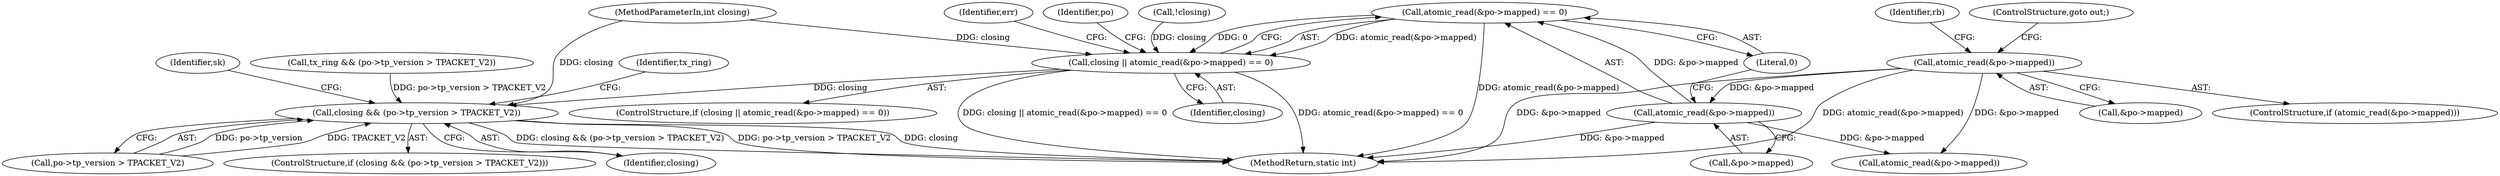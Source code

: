 digraph "0_linux_84ac7260236a49c79eede91617700174c2c19b0c@API" {
"1000437" [label="(Call,atomic_read(&po->mapped) == 0)"];
"1000438" [label="(Call,atomic_read(&po->mapped))"];
"1000190" [label="(Call,atomic_read(&po->mapped))"];
"1000435" [label="(Call,closing || atomic_read(&po->mapped) == 0)"];
"1000560" [label="(Call,closing && (po->tp_version > TPACKET_V2))"];
"1000439" [label="(Call,&po->mapped)"];
"1000436" [label="(Identifier,closing)"];
"1000198" [label="(Identifier,rb)"];
"1000562" [label="(Call,po->tp_version > TPACKET_V2)"];
"1000559" [label="(ControlStructure,if (closing && (po->tp_version > TPACKET_V2)))"];
"1000437" [label="(Call,atomic_read(&po->mapped) == 0)"];
"1000570" [label="(Identifier,tx_ring)"];
"1000186" [label="(Call,!closing)"];
"1000191" [label="(Call,&po->mapped)"];
"1000522" [label="(Call,atomic_read(&po->mapped))"];
"1000446" [label="(Identifier,err)"];
"1000443" [label="(Literal,0)"];
"1000189" [label="(ControlStructure,if (atomic_read(&po->mapped)))"];
"1000110" [label="(MethodParameterIn,int closing)"];
"1000190" [label="(Call,atomic_read(&po->mapped))"];
"1000575" [label="(Identifier,sk)"];
"1000561" [label="(Identifier,closing)"];
"1000146" [label="(Call,tx_ring && (po->tp_version > TPACKET_V2))"];
"1000560" [label="(Call,closing && (po->tp_version > TPACKET_V2))"];
"1000587" [label="(MethodReturn,static int)"];
"1000195" [label="(ControlStructure,goto out;)"];
"1000434" [label="(ControlStructure,if (closing || atomic_read(&po->mapped) == 0))"];
"1000537" [label="(Identifier,po)"];
"1000438" [label="(Call,atomic_read(&po->mapped))"];
"1000435" [label="(Call,closing || atomic_read(&po->mapped) == 0)"];
"1000437" -> "1000435"  [label="AST: "];
"1000437" -> "1000443"  [label="CFG: "];
"1000438" -> "1000437"  [label="AST: "];
"1000443" -> "1000437"  [label="AST: "];
"1000435" -> "1000437"  [label="CFG: "];
"1000437" -> "1000587"  [label="DDG: atomic_read(&po->mapped)"];
"1000437" -> "1000435"  [label="DDG: atomic_read(&po->mapped)"];
"1000437" -> "1000435"  [label="DDG: 0"];
"1000438" -> "1000437"  [label="DDG: &po->mapped"];
"1000438" -> "1000439"  [label="CFG: "];
"1000439" -> "1000438"  [label="AST: "];
"1000443" -> "1000438"  [label="CFG: "];
"1000438" -> "1000587"  [label="DDG: &po->mapped"];
"1000190" -> "1000438"  [label="DDG: &po->mapped"];
"1000438" -> "1000522"  [label="DDG: &po->mapped"];
"1000190" -> "1000189"  [label="AST: "];
"1000190" -> "1000191"  [label="CFG: "];
"1000191" -> "1000190"  [label="AST: "];
"1000195" -> "1000190"  [label="CFG: "];
"1000198" -> "1000190"  [label="CFG: "];
"1000190" -> "1000587"  [label="DDG: atomic_read(&po->mapped)"];
"1000190" -> "1000587"  [label="DDG: &po->mapped"];
"1000190" -> "1000522"  [label="DDG: &po->mapped"];
"1000435" -> "1000434"  [label="AST: "];
"1000435" -> "1000436"  [label="CFG: "];
"1000436" -> "1000435"  [label="AST: "];
"1000446" -> "1000435"  [label="CFG: "];
"1000537" -> "1000435"  [label="CFG: "];
"1000435" -> "1000587"  [label="DDG: atomic_read(&po->mapped) == 0"];
"1000435" -> "1000587"  [label="DDG: closing || atomic_read(&po->mapped) == 0"];
"1000186" -> "1000435"  [label="DDG: closing"];
"1000110" -> "1000435"  [label="DDG: closing"];
"1000435" -> "1000560"  [label="DDG: closing"];
"1000560" -> "1000559"  [label="AST: "];
"1000560" -> "1000561"  [label="CFG: "];
"1000560" -> "1000562"  [label="CFG: "];
"1000561" -> "1000560"  [label="AST: "];
"1000562" -> "1000560"  [label="AST: "];
"1000570" -> "1000560"  [label="CFG: "];
"1000575" -> "1000560"  [label="CFG: "];
"1000560" -> "1000587"  [label="DDG: closing && (po->tp_version > TPACKET_V2)"];
"1000560" -> "1000587"  [label="DDG: po->tp_version > TPACKET_V2"];
"1000560" -> "1000587"  [label="DDG: closing"];
"1000110" -> "1000560"  [label="DDG: closing"];
"1000562" -> "1000560"  [label="DDG: po->tp_version"];
"1000562" -> "1000560"  [label="DDG: TPACKET_V2"];
"1000146" -> "1000560"  [label="DDG: po->tp_version > TPACKET_V2"];
}
